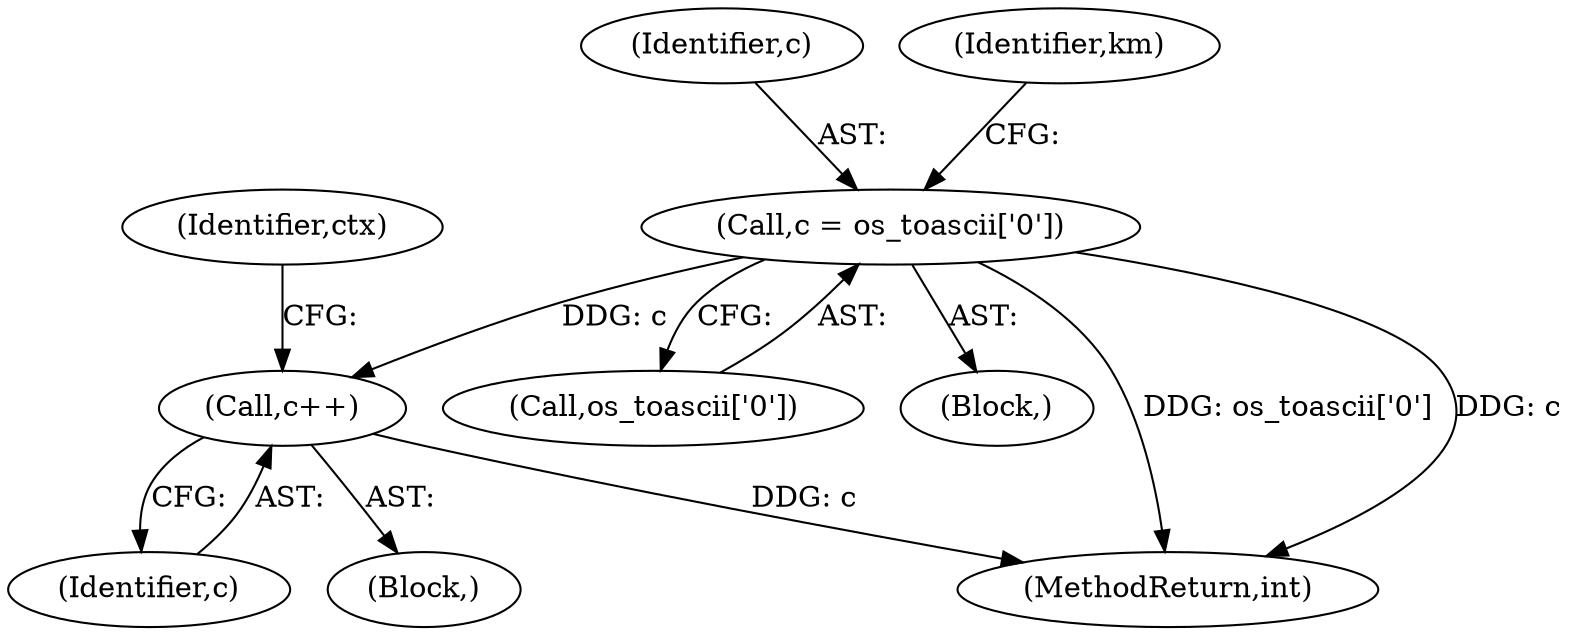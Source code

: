 digraph "0_openssl_86f8fb0e344d62454f8daf3e15236b2b59210756@array" {
"1000118" [label="(Call,c = os_toascii['0'])"];
"1000257" [label="(Call,c++)"];
"1000120" [label="(Call,os_toascii['0'])"];
"1000261" [label="(Identifier,ctx)"];
"1000118" [label="(Call,c = os_toascii['0'])"];
"1000258" [label="(Identifier,c)"];
"1000119" [label="(Identifier,c)"];
"1000104" [label="(Block,)"];
"1000125" [label="(Identifier,km)"];
"1000184" [label="(Block,)"];
"1000257" [label="(Call,c++)"];
"1000298" [label="(MethodReturn,int)"];
"1000118" -> "1000104"  [label="AST: "];
"1000118" -> "1000120"  [label="CFG: "];
"1000119" -> "1000118"  [label="AST: "];
"1000120" -> "1000118"  [label="AST: "];
"1000125" -> "1000118"  [label="CFG: "];
"1000118" -> "1000298"  [label="DDG: os_toascii['0']"];
"1000118" -> "1000298"  [label="DDG: c"];
"1000118" -> "1000257"  [label="DDG: c"];
"1000257" -> "1000184"  [label="AST: "];
"1000257" -> "1000258"  [label="CFG: "];
"1000258" -> "1000257"  [label="AST: "];
"1000261" -> "1000257"  [label="CFG: "];
"1000257" -> "1000298"  [label="DDG: c"];
}
